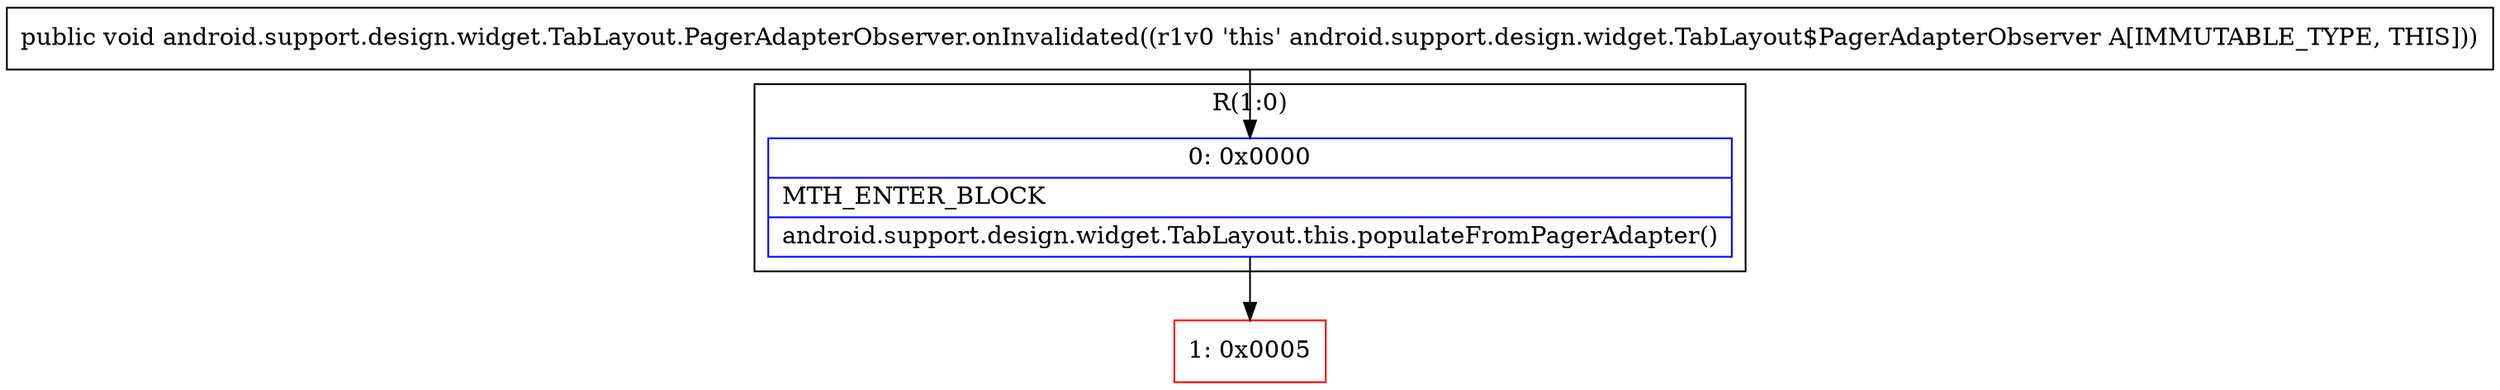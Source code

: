 digraph "CFG forandroid.support.design.widget.TabLayout.PagerAdapterObserver.onInvalidated()V" {
subgraph cluster_Region_133264000 {
label = "R(1:0)";
node [shape=record,color=blue];
Node_0 [shape=record,label="{0\:\ 0x0000|MTH_ENTER_BLOCK\l|android.support.design.widget.TabLayout.this.populateFromPagerAdapter()\l}"];
}
Node_1 [shape=record,color=red,label="{1\:\ 0x0005}"];
MethodNode[shape=record,label="{public void android.support.design.widget.TabLayout.PagerAdapterObserver.onInvalidated((r1v0 'this' android.support.design.widget.TabLayout$PagerAdapterObserver A[IMMUTABLE_TYPE, THIS])) }"];
MethodNode -> Node_0;
Node_0 -> Node_1;
}

